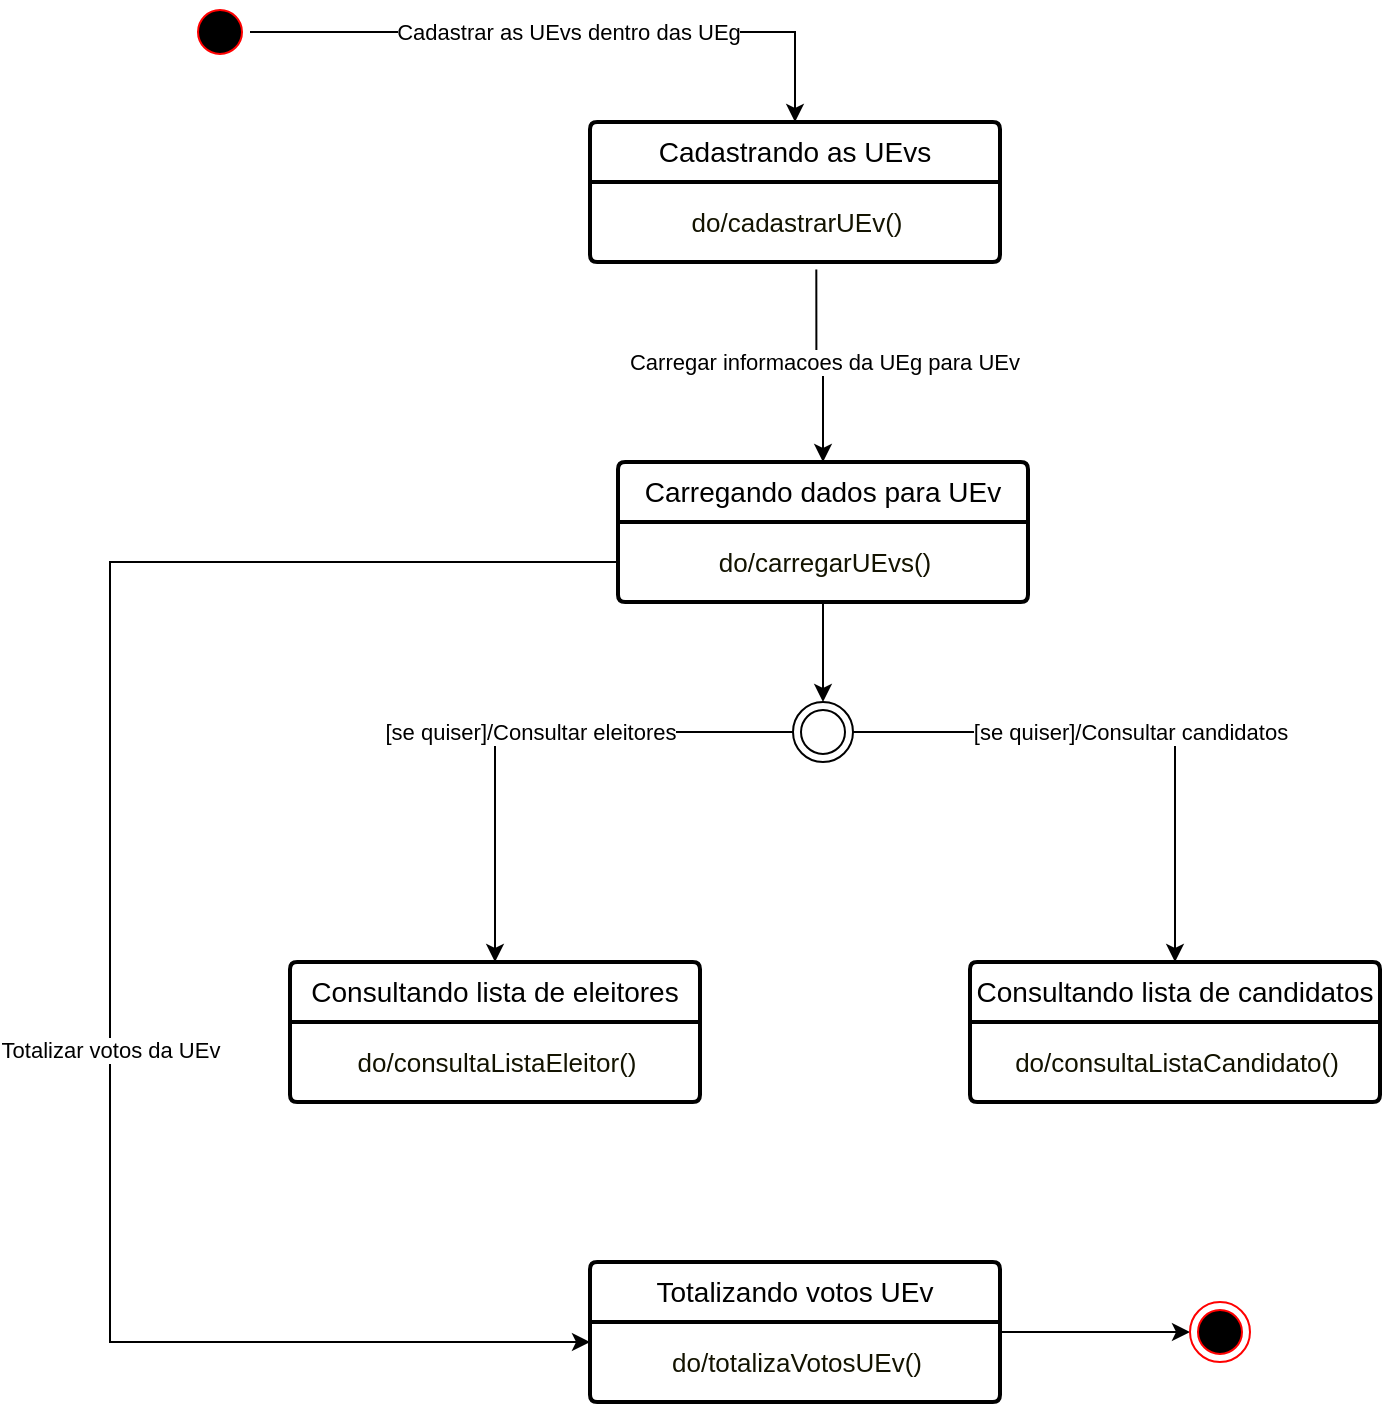 <mxfile version="28.2.5">
  <diagram name="Página-1" id="KU0HDp57aq02AGE5__Ep">
    <mxGraphModel dx="1426" dy="777" grid="1" gridSize="10" guides="1" tooltips="1" connect="1" arrows="1" fold="1" page="1" pageScale="1" pageWidth="827" pageHeight="1169" math="0" shadow="0">
      <root>
        <mxCell id="0" />
        <mxCell id="1" parent="0" />
        <mxCell id="GKoUtF33VKL4G79wXgIQ-37" value="Carregar informacoes da UEg para UEv" style="edgeStyle=orthogonalEdgeStyle;rounded=0;orthogonalLoop=1;jettySize=auto;html=1;exitX=0.552;exitY=1.095;exitDx=0;exitDy=0;exitPerimeter=0;" parent="1" source="GKoUtF33VKL4G79wXgIQ-40" target="GKoUtF33VKL4G79wXgIQ-35" edge="1">
          <mxGeometry relative="1" as="geometry" />
        </mxCell>
        <mxCell id="GKoUtF33VKL4G79wXgIQ-41" value="Cadastrar as UEvs dentro das UEg" style="edgeStyle=orthogonalEdgeStyle;rounded=0;orthogonalLoop=1;jettySize=auto;html=1;" parent="1" source="ZVlS2FAQnzIIBZlbNNBE-4" target="GKoUtF33VKL4G79wXgIQ-38" edge="1">
          <mxGeometry relative="1" as="geometry" />
        </mxCell>
        <mxCell id="ZVlS2FAQnzIIBZlbNNBE-4" value="" style="ellipse;html=1;shape=startState;fillColor=#000000;strokeColor=#ff0000;" parent="1" vertex="1">
          <mxGeometry x="180" y="20" width="30" height="30" as="geometry" />
        </mxCell>
        <mxCell id="GKoUtF33VKL4G79wXgIQ-35" value="Carregando dados para UEv" style="swimlane;childLayout=stackLayout;horizontal=1;startSize=30;horizontalStack=0;rounded=1;fontSize=14;fontStyle=0;strokeWidth=2;resizeParent=0;resizeLast=1;shadow=0;dashed=0;align=center;arcSize=4;whiteSpace=wrap;html=1;" parent="1" vertex="1">
          <mxGeometry x="394" y="250" width="205" height="70" as="geometry">
            <mxRectangle x="85" y="200" width="140" height="50" as="alternateBounds" />
          </mxGeometry>
        </mxCell>
        <mxCell id="GKoUtF33VKL4G79wXgIQ-36" value="&lt;font style=&quot;font-size: 13px;&quot;&gt;&lt;span style=&quot;background-color: rgb(255, 255, 255); color: rgb(19, 19, 0);&quot;&gt;do/carregarUEvs()&lt;/span&gt;&lt;/font&gt;" style="text;html=1;align=center;verticalAlign=middle;resizable=0;points=[];autosize=1;strokeColor=none;fillColor=none;" parent="GKoUtF33VKL4G79wXgIQ-35" vertex="1">
          <mxGeometry y="30" width="205" height="40" as="geometry" />
        </mxCell>
        <mxCell id="GKoUtF33VKL4G79wXgIQ-38" value="Cadastrando as UEvs" style="swimlane;childLayout=stackLayout;horizontal=1;startSize=30;horizontalStack=0;rounded=1;fontSize=14;fontStyle=0;strokeWidth=2;resizeParent=0;resizeLast=1;shadow=0;dashed=0;align=center;arcSize=4;whiteSpace=wrap;html=1;" parent="1" vertex="1">
          <mxGeometry x="380" y="80" width="205" height="70" as="geometry">
            <mxRectangle x="85" y="200" width="140" height="50" as="alternateBounds" />
          </mxGeometry>
        </mxCell>
        <mxCell id="GKoUtF33VKL4G79wXgIQ-40" value="&lt;font style=&quot;font-size: 13px;&quot;&gt;&lt;span style=&quot;background-color: rgb(255, 255, 255); color: rgb(19, 19, 0);&quot;&gt;do/cadastrarUEv()&lt;/span&gt;&lt;/font&gt;" style="text;html=1;align=center;verticalAlign=middle;resizable=0;points=[];autosize=1;strokeColor=none;fillColor=none;" parent="GKoUtF33VKL4G79wXgIQ-38" vertex="1">
          <mxGeometry y="30" width="205" height="40" as="geometry" />
        </mxCell>
        <mxCell id="GKoUtF33VKL4G79wXgIQ-42" value="Consultando lista de eleitores" style="swimlane;childLayout=stackLayout;horizontal=1;startSize=30;horizontalStack=0;rounded=1;fontSize=14;fontStyle=0;strokeWidth=2;resizeParent=0;resizeLast=1;shadow=0;dashed=0;align=center;arcSize=4;whiteSpace=wrap;html=1;" parent="1" vertex="1">
          <mxGeometry x="230" y="500" width="205" height="70" as="geometry">
            <mxRectangle x="85" y="200" width="140" height="50" as="alternateBounds" />
          </mxGeometry>
        </mxCell>
        <mxCell id="GKoUtF33VKL4G79wXgIQ-43" value="&lt;font style=&quot;font-size: 13px;&quot;&gt;&lt;span style=&quot;background-color: rgb(255, 255, 255); color: rgb(19, 19, 0);&quot;&gt;do/consultaListaEleitor()&lt;/span&gt;&lt;/font&gt;" style="text;html=1;align=center;verticalAlign=middle;resizable=0;points=[];autosize=1;strokeColor=none;fillColor=none;" parent="GKoUtF33VKL4G79wXgIQ-42" vertex="1">
          <mxGeometry y="30" width="205" height="40" as="geometry" />
        </mxCell>
        <mxCell id="GKoUtF33VKL4G79wXgIQ-44" value="Consultando lista de candidatos" style="swimlane;childLayout=stackLayout;horizontal=1;startSize=30;horizontalStack=0;rounded=1;fontSize=14;fontStyle=0;strokeWidth=2;resizeParent=0;resizeLast=1;shadow=0;dashed=0;align=center;arcSize=4;whiteSpace=wrap;html=1;" parent="1" vertex="1">
          <mxGeometry x="570" y="500" width="205" height="70" as="geometry">
            <mxRectangle x="85" y="200" width="140" height="50" as="alternateBounds" />
          </mxGeometry>
        </mxCell>
        <mxCell id="GKoUtF33VKL4G79wXgIQ-45" value="&lt;font style=&quot;font-size: 13px;&quot;&gt;&lt;span style=&quot;background-color: rgb(255, 255, 255); color: rgb(19, 19, 0);&quot;&gt;do/consultaListaCandidato()&lt;/span&gt;&lt;/font&gt;" style="text;html=1;align=center;verticalAlign=middle;resizable=0;points=[];autosize=1;strokeColor=none;fillColor=none;" parent="GKoUtF33VKL4G79wXgIQ-44" vertex="1">
          <mxGeometry y="30" width="205" height="40" as="geometry" />
        </mxCell>
        <mxCell id="Aw8kx4tp6QXFDF8gVn4c-2" value="[se quiser]/Consultar eleitores" style="edgeStyle=orthogonalEdgeStyle;rounded=0;orthogonalLoop=1;jettySize=auto;html=1;" parent="1" source="GKoUtF33VKL4G79wXgIQ-48" target="GKoUtF33VKL4G79wXgIQ-42" edge="1">
          <mxGeometry relative="1" as="geometry" />
        </mxCell>
        <mxCell id="Aw8kx4tp6QXFDF8gVn4c-3" value="[se quiser]/Consultar candidatos" style="edgeStyle=orthogonalEdgeStyle;rounded=0;orthogonalLoop=1;jettySize=auto;html=1;" parent="1" source="GKoUtF33VKL4G79wXgIQ-48" target="GKoUtF33VKL4G79wXgIQ-44" edge="1">
          <mxGeometry relative="1" as="geometry" />
        </mxCell>
        <mxCell id="GKoUtF33VKL4G79wXgIQ-48" value="" style="ellipse;html=1;shape=endState;fillColor=none;strokeColor=default;" parent="1" vertex="1">
          <mxGeometry x="481.5" y="370" width="30" height="30" as="geometry" />
        </mxCell>
        <mxCell id="Aw8kx4tp6QXFDF8gVn4c-1" style="edgeStyle=orthogonalEdgeStyle;rounded=0;orthogonalLoop=1;jettySize=auto;html=1;entryX=0.5;entryY=0;entryDx=0;entryDy=0;" parent="1" source="GKoUtF33VKL4G79wXgIQ-36" edge="1">
          <mxGeometry relative="1" as="geometry">
            <mxPoint x="496.5" y="370" as="targetPoint" />
          </mxGeometry>
        </mxCell>
        <mxCell id="Aw8kx4tp6QXFDF8gVn4c-16" style="edgeStyle=orthogonalEdgeStyle;rounded=0;orthogonalLoop=1;jettySize=auto;html=1;entryX=0;entryY=0.5;entryDx=0;entryDy=0;" parent="1" source="Aw8kx4tp6QXFDF8gVn4c-4" target="Aw8kx4tp6QXFDF8gVn4c-14" edge="1">
          <mxGeometry relative="1" as="geometry" />
        </mxCell>
        <mxCell id="Aw8kx4tp6QXFDF8gVn4c-4" value="Totalizando votos UEv" style="swimlane;childLayout=stackLayout;horizontal=1;startSize=30;horizontalStack=0;rounded=1;fontSize=14;fontStyle=0;strokeWidth=2;resizeParent=0;resizeLast=1;shadow=0;dashed=0;align=center;arcSize=4;whiteSpace=wrap;html=1;" parent="1" vertex="1">
          <mxGeometry x="380" y="650" width="205" height="70" as="geometry">
            <mxRectangle x="85" y="200" width="140" height="50" as="alternateBounds" />
          </mxGeometry>
        </mxCell>
        <mxCell id="Aw8kx4tp6QXFDF8gVn4c-5" value="&lt;font style=&quot;font-size: 13px;&quot;&gt;&lt;span style=&quot;background-color: rgb(255, 255, 255); color: rgb(19, 19, 0);&quot;&gt;do/totalizaVotosUEv()&lt;/span&gt;&lt;/font&gt;" style="text;html=1;align=center;verticalAlign=middle;resizable=0;points=[];autosize=1;strokeColor=none;fillColor=none;" parent="Aw8kx4tp6QXFDF8gVn4c-4" vertex="1">
          <mxGeometry y="30" width="205" height="40" as="geometry" />
        </mxCell>
        <mxCell id="Aw8kx4tp6QXFDF8gVn4c-13" value="Totalizar votos da UEv" style="edgeStyle=orthogonalEdgeStyle;rounded=0;orthogonalLoop=1;jettySize=auto;html=1;" parent="1" source="GKoUtF33VKL4G79wXgIQ-36" target="Aw8kx4tp6QXFDF8gVn4c-4" edge="1">
          <mxGeometry x="0.125" relative="1" as="geometry">
            <Array as="points">
              <mxPoint x="140" y="300" />
              <mxPoint x="140" y="690" />
            </Array>
            <mxPoint as="offset" />
          </mxGeometry>
        </mxCell>
        <mxCell id="Aw8kx4tp6QXFDF8gVn4c-14" value="" style="ellipse;html=1;shape=endState;fillColor=#000000;strokeColor=#ff0000;" parent="1" vertex="1">
          <mxGeometry x="680" y="670" width="30" height="30" as="geometry" />
        </mxCell>
      </root>
    </mxGraphModel>
  </diagram>
</mxfile>
